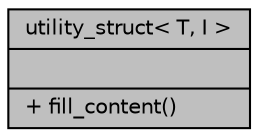 digraph "utility_struct&lt; T, I &gt;"
{
 // INTERACTIVE_SVG=YES
 // LATEX_PDF_SIZE
  edge [fontname="Helvetica",fontsize="10",labelfontname="Helvetica",labelfontsize="10"];
  node [fontname="Helvetica",fontsize="10",shape=record];
  Node1 [label="{utility_struct\< T, I \>\n||+ fill_content()\l}",height=0.2,width=0.4,color="black", fillcolor="grey75", style="filled", fontcolor="black",tooltip="auxiliary recursive structure to combine the inside of the structure into one line (common variant)"];
}
